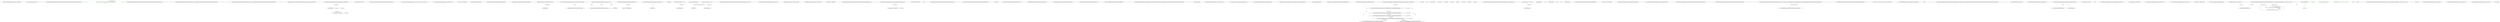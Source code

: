digraph  {
m0_5 [cluster="Humanizer.TimeSpanHumanizeExtensions.Humanize(System.TimeSpan, int, bool, System.Globalization.CultureInfo, Humanizer.Localisation.TimeUnit, Humanizer.Localisation.TimeUnit)", file="TimeSpanHumanizeExtensions.cs", label="timeParts = SetPrecisionOfTimeSpan(timeParts, precision, countEmptyUnits)", span="45-45"];
m0_27 [cluster="System.Collections.Generic.List<T>.List()", file="TimeSpanHumanizeExtensions.cs", label="Entry System.Collections.Generic.List<T>.List()", span="0-0"];
m0_47 [cluster="Humanizer.TimeSpanHumanizeExtensions.BuildFormatTimePart(Humanizer.Localisation.Formatters.IFormatter, Humanizer.Localisation.TimeUnit, int)", file="TimeSpanHumanizeExtensions.cs", label="Entry Humanizer.TimeSpanHumanizeExtensions.BuildFormatTimePart(Humanizer.Localisation.Formatters.IFormatter, Humanizer.Localisation.TimeUnit, int)", span="155-155"];
m0_82 [cluster="Humanizer.TimeSpanHumanizeExtensions.BuildFormatTimePart(Humanizer.Localisation.Formatters.IFormatter, Humanizer.Localisation.TimeUnit, int)", color=green, community=0, file="TimeSpanHumanizeExtensions.cs", label="return amountOfTimeUnits != 0\r\n                ? cultureFormatter.TimeSpanHumanize(timeUnitType, Math.Abs(amountOfTimeUnits))\r\n                : null;", prediction=0, span="158-160"];
m0_83 [cluster="Humanizer.TimeSpanHumanizeExtensions.BuildFormatTimePart(Humanizer.Localisation.Formatters.IFormatter, Humanizer.Localisation.TimeUnit, int)", file="TimeSpanHumanizeExtensions.cs", label="Exit Humanizer.TimeSpanHumanizeExtensions.BuildFormatTimePart(Humanizer.Localisation.Formatters.IFormatter, Humanizer.Localisation.TimeUnit, int)", span="155-155"];
m0_2 [cluster="Humanizer.TimeSpanHumanizeExtensions.Humanize(System.TimeSpan, int, System.Globalization.CultureInfo, Humanizer.Localisation.TimeUnit, Humanizer.Localisation.TimeUnit)", file="TimeSpanHumanizeExtensions.cs", label="Exit Humanizer.TimeSpanHumanizeExtensions.Humanize(System.TimeSpan, int, System.Globalization.CultureInfo, Humanizer.Localisation.TimeUnit, Humanizer.Localisation.TimeUnit)", span="27-27"];
m0_3 [cluster="Humanizer.TimeSpanHumanizeExtensions.Humanize(System.TimeSpan, int, bool, System.Globalization.CultureInfo, Humanizer.Localisation.TimeUnit, Humanizer.Localisation.TimeUnit)", file="TimeSpanHumanizeExtensions.cs", label="Entry Humanizer.TimeSpanHumanizeExtensions.Humanize(System.TimeSpan, int, bool, System.Globalization.CultureInfo, Humanizer.Localisation.TimeUnit, Humanizer.Localisation.TimeUnit)", span="42-42"];
m0_4 [cluster="Humanizer.TimeSpanHumanizeExtensions.Humanize(System.TimeSpan, int, bool, System.Globalization.CultureInfo, Humanizer.Localisation.TimeUnit, Humanizer.Localisation.TimeUnit)", file="TimeSpanHumanizeExtensions.cs", label="IEnumerable<string> timeParts = CreateTheTimePartsWithUperAndLowerLimits(timeSpan, culture, maxUnit, minUnit)", span="44-44"];
m0_66 [cluster="Humanizer.TimeSpanHumanizeExtensions.GetSpecialCaseDaysAsInteger(System.TimeSpan, bool)", file="TimeSpanHumanizeExtensions.cs", label="Entry Humanizer.TimeSpanHumanizeExtensions.GetSpecialCaseDaysAsInteger(System.TimeSpan, bool)", span="129-129"];
m0_72 [cluster="Humanizer.TimeSpanHumanizeExtensions.GetSpecialCaseDaysAsInteger(System.TimeSpan, bool)", file="TimeSpanHumanizeExtensions.cs", label=isTimeUnitToGetTheMaximumTimeUnit, span="131-131"];
m0_73 [cluster="Humanizer.TimeSpanHumanizeExtensions.GetSpecialCaseDaysAsInteger(System.TimeSpan, bool)", file="TimeSpanHumanizeExtensions.cs", label="return timespan.Days;", span="133-133"];
m0_74 [cluster="Humanizer.TimeSpanHumanizeExtensions.GetSpecialCaseDaysAsInteger(System.TimeSpan, bool)", file="TimeSpanHumanizeExtensions.cs", label="return timespan.Days % _daysInAWeek;", span="135-135"];
m0_75 [cluster="Humanizer.TimeSpanHumanizeExtensions.GetSpecialCaseDaysAsInteger(System.TimeSpan, bool)", file="TimeSpanHumanizeExtensions.cs", label="Exit Humanizer.TimeSpanHumanizeExtensions.GetSpecialCaseDaysAsInteger(System.TimeSpan, bool)", span="129-129"];
m0_90 [cluster="System.Collections.Generic.IEnumerable<TSource>.Count<TSource>(System.Func<TSource, bool>)", file="TimeSpanHumanizeExtensions.cs", label="Entry System.Collections.Generic.IEnumerable<TSource>.Count<TSource>(System.Func<TSource, bool>)", span="0-0"];
m0_39 [cluster="System.Collections.Generic.IEnumerable<TSource>.Reverse<TSource>()", file="TimeSpanHumanizeExtensions.cs", label="Entry System.Collections.Generic.IEnumerable<TSource>.Reverse<TSource>()", span="0-0"];
m0_81 [cluster="System.Convert.ToInt32(double)", file="TimeSpanHumanizeExtensions.cs", label="Entry System.Convert.ToInt32(double)", span="0-0"];
m0_37 [cluster="System.Enum.GetValues(System.Type)", file="TimeSpanHumanizeExtensions.cs", label="Entry System.Enum.GetValues(System.Type)", span="0-0"];
m0_0 [cluster="Humanizer.Tests.Localisation.he.DateHumanizeTests.DateHumanizeTests()", file="TimeSpanHumanizeExtensions.cs", label="Entry Humanizer.Tests.Localisation.he.DateHumanizeTests.DateHumanizeTests()", span="9-9"];
m0_1 [cluster="Humanizer.Tests.Localisation.he.DateHumanizeTests.DateHumanizeTests()", file="TimeSpanHumanizeExtensions.cs", label="Exit Humanizer.Tests.Localisation.he.DateHumanizeTests.DateHumanizeTests()", span="9-9"];
m0_15 [cluster="Humanizer.TimeSpanHumanizeExtensions.CreateTheTimePartsWithUperAndLowerLimits(System.TimeSpan, System.Globalization.CultureInfo, Humanizer.Localisation.TimeUnit, Humanizer.Localisation.TimeUnit)", file="TimeSpanHumanizeExtensions.cs", label=timeUnitsEnumTypes, span="57-57"];
m0_16 [cluster="Humanizer.TimeSpanHumanizeExtensions.CreateTheTimePartsWithUperAndLowerLimits(System.TimeSpan, System.Globalization.CultureInfo, Humanizer.Localisation.TimeUnit, Humanizer.Localisation.TimeUnit)", file="TimeSpanHumanizeExtensions.cs", label="var timepart = GetTimeUnitPart(timeUnitType, timespan, culture, maxUnit, minUnit, cultureFormatter)", span="59-59"];
m0_17 [cluster="Humanizer.TimeSpanHumanizeExtensions.CreateTheTimePartsWithUperAndLowerLimits(System.TimeSpan, System.Globalization.CultureInfo, Humanizer.Localisation.TimeUnit, Humanizer.Localisation.TimeUnit)", file="TimeSpanHumanizeExtensions.cs", label="timepart != null || firstValueFound", span="61-61"];
m0_9 [cluster="Humanizer.Tests.Localisation.he.DateHumanizeTests.MinutesAgo(int, string)", file="TimeSpanHumanizeExtensions.cs", label="Entry Humanizer.Tests.Localisation.he.DateHumanizeTests.MinutesAgo(int, string)", span="36-36"];
m0_94 [cluster="Humanizer.TimeSpanHumanizeExtensions.SetPrecisionOfTimeSpan(System.Collections.Generic.IEnumerable<string>, int, bool)", file="TimeSpanHumanizeExtensions.cs", label="!countEmptyUnits", span="175-175"];
m0_95 [cluster="Humanizer.TimeSpanHumanizeExtensions.SetPrecisionOfTimeSpan(System.Collections.Generic.IEnumerable<string>, int, bool)", file="TimeSpanHumanizeExtensions.cs", label="timeParts = timeParts.Where(x => x != null)", span="176-176"];
m0_96 [cluster="Humanizer.TimeSpanHumanizeExtensions.SetPrecisionOfTimeSpan(System.Collections.Generic.IEnumerable<string>, int, bool)", file="TimeSpanHumanizeExtensions.cs", label="timeParts = timeParts.Take(precision)", span="177-177"];
m0_97 [cluster="Humanizer.TimeSpanHumanizeExtensions.SetPrecisionOfTimeSpan(System.Collections.Generic.IEnumerable<string>, int, bool)", file="TimeSpanHumanizeExtensions.cs", label=countEmptyUnits, span="178-178"];
m0_99 [cluster="Humanizer.TimeSpanHumanizeExtensions.SetPrecisionOfTimeSpan(System.Collections.Generic.IEnumerable<string>, int, bool)", file="TimeSpanHumanizeExtensions.cs", label="return timeParts;", span="181-181"];
m0_98 [cluster="Humanizer.TimeSpanHumanizeExtensions.SetPrecisionOfTimeSpan(System.Collections.Generic.IEnumerable<string>, int, bool)", file="TimeSpanHumanizeExtensions.cs", label="timeParts = timeParts.Where(x => x != null)", span="179-179"];
m0_100 [cluster="Humanizer.TimeSpanHumanizeExtensions.SetPrecisionOfTimeSpan(System.Collections.Generic.IEnumerable<string>, int, bool)", file="TimeSpanHumanizeExtensions.cs", label="Exit Humanizer.TimeSpanHumanizeExtensions.SetPrecisionOfTimeSpan(System.Collections.Generic.IEnumerable<string>, int, bool)", span="173-173"];
m0_6 [cluster="Humanizer.Tests.Localisation.he.DateHumanizeTests.HoursAgo(int, string)", file="TimeSpanHumanizeExtensions.cs", label="Entry Humanizer.Tests.Localisation.he.DateHumanizeTests.HoursAgo(int, string)", span="26-26"];
m0_7 [cluster="Humanizer.Tests.Localisation.he.DateHumanizeTests.HoursAgo(int, string)", file="TimeSpanHumanizeExtensions.cs", label="DateHumanize.Verify(expected, hours, TimeUnit.Hour, Tense.Past)", span="28-28"];
m0_10 [cluster="Humanizer.Tests.Localisation.he.DateHumanizeTests.MinutesAgo(int, string)", file="TimeSpanHumanizeExtensions.cs", label="DateHumanize.Verify(expected, minutes, TimeUnit.Minute, Tense.Past)", span="38-38"];
m0_108 [cluster="Humanizer.TimeSpanHumanizeExtensions.ConcatenateTimeSpanParts(System.Collections.Generic.IEnumerable<string>)", file="TimeSpanHumanizeExtensions.cs", label="return string.Join('', '', timeSpanParts);", span="186-186"];
m0_109 [cluster="Humanizer.TimeSpanHumanizeExtensions.ConcatenateTimeSpanParts(System.Collections.Generic.IEnumerable<string>)", file="TimeSpanHumanizeExtensions.cs", label="Exit Humanizer.TimeSpanHumanizeExtensions.ConcatenateTimeSpanParts(System.Collections.Generic.IEnumerable<string>)", span="184-184"];
m0_67 [cluster="Humanizer.TimeSpanHumanizeExtensions.GetSpecialCaseWeeksAsInteger(System.TimeSpan, bool)", file="TimeSpanHumanizeExtensions.cs", label="Entry Humanizer.TimeSpanHumanizeExtensions.GetSpecialCaseWeeksAsInteger(System.TimeSpan, bool)", span="119-119"];
m0_68 [cluster="Humanizer.TimeSpanHumanizeExtensions.GetSpecialCaseWeeksAsInteger(System.TimeSpan, bool)", file="TimeSpanHumanizeExtensions.cs", label=isTimeUnitToGetTheMaximumTimeUnit, span="121-121"];
m0_69 [cluster="Humanizer.TimeSpanHumanizeExtensions.GetSpecialCaseWeeksAsInteger(System.TimeSpan, bool)", file="TimeSpanHumanizeExtensions.cs", label="return timespan.Days / _daysInAWeek;", span="123-123"];
m0_70 [cluster="Humanizer.TimeSpanHumanizeExtensions.GetSpecialCaseWeeksAsInteger(System.TimeSpan, bool)", file="TimeSpanHumanizeExtensions.cs", label="return 0;", span="126-126"];
m0_71 [cluster="Humanizer.TimeSpanHumanizeExtensions.GetSpecialCaseWeeksAsInteger(System.TimeSpan, bool)", file="TimeSpanHumanizeExtensions.cs", label="Exit Humanizer.TimeSpanHumanizeExtensions.GetSpecialCaseWeeksAsInteger(System.TimeSpan, bool)", span="119-119"];
m0_85 [cluster="Humanizer.Localisation.Formatters.IFormatter.TimeSpanHumanize(Humanizer.Localisation.TimeUnit, int)", file="TimeSpanHumanizeExtensions.cs", label="Entry Humanizer.Localisation.Formatters.IFormatter.TimeSpanHumanize(Humanizer.Localisation.TimeUnit, int)", span="36-36"];
m0_101 [cluster="Unk.Where", file="TimeSpanHumanizeExtensions.cs", label="Entry Unk.Where", span=""];
m0_8 [cluster="Humanizer.Tests.Localisation.he.DateHumanizeTests.HoursAgo(int, string)", file="TimeSpanHumanizeExtensions.cs", label="Exit Humanizer.Tests.Localisation.he.DateHumanizeTests.HoursAgo(int, string)", span="26-26"];
m0_11 [cluster="Humanizer.Tests.Localisation.he.DateHumanizeTests.MinutesAgo(int, string)", file="TimeSpanHumanizeExtensions.cs", label="Exit Humanizer.Tests.Localisation.he.DateHumanizeTests.MinutesAgo(int, string)", span="36-36"];
m0_19 [cluster="Humanizer.Tests.Localisation.he.DateHumanizeTests.YearsAgo(int, string)", file="TimeSpanHumanizeExtensions.cs", label="DateHumanize.Verify(expected, years, TimeUnit.Year, Tense.Past)", span="68-68"];
m0_13 [cluster="Humanizer.Tests.Localisation.he.DateHumanizeTests.MonthsAgo(int, string)", file="TimeSpanHumanizeExtensions.cs", label="DateHumanize.Verify(expected, months, TimeUnit.Month, Tense.Past)", span="48-48"];
m0_14 [cluster="Humanizer.Tests.Localisation.he.DateHumanizeTests.MonthsAgo(int, string)", file="TimeSpanHumanizeExtensions.cs", label="Exit Humanizer.Tests.Localisation.he.DateHumanizeTests.MonthsAgo(int, string)", span="46-46"];
m0_20 [cluster="Humanizer.Tests.Localisation.he.DateHumanizeTests.YearsAgo(int, string)", file="TimeSpanHumanizeExtensions.cs", label="Exit Humanizer.Tests.Localisation.he.DateHumanizeTests.YearsAgo(int, string)", span="66-66"];
m0_12 [cluster="Humanizer.Tests.Localisation.he.DateHumanizeTests.MonthsAgo(int, string)", file="TimeSpanHumanizeExtensions.cs", label="Entry Humanizer.Tests.Localisation.he.DateHumanizeTests.MonthsAgo(int, string)", span="46-46"];
m0_21 [cluster="Humanizer.TimeSpanHumanizeExtensions.CreateTheTimePartsWithUperAndLowerLimits(System.TimeSpan, System.Globalization.CultureInfo, Humanizer.Localisation.TimeUnit, Humanizer.Localisation.TimeUnit)", file="TimeSpanHumanizeExtensions.cs", label="string noTimeValueCultureFarmated = cultureFormatter.TimeSpanHumanize_Zero()", span="69-69"];
m0_18 [cluster="Humanizer.Tests.Localisation.he.DateHumanizeTests.YearsAgo(int, string)", file="TimeSpanHumanizeExtensions.cs", label="Entry Humanizer.Tests.Localisation.he.DateHumanizeTests.YearsAgo(int, string)", span="66-66"];
m0_23 [cluster="Humanizer.TimeSpanHumanizeExtensions.CreateTheTimePartsWithUperAndLowerLimits(System.TimeSpan, System.Globalization.CultureInfo, Humanizer.Localisation.TimeUnit, Humanizer.Localisation.TimeUnit)", file="TimeSpanHumanizeExtensions.cs", label="return timeParts;", span="72-72"];
m0_22 [cluster="Humanizer.TimeSpanHumanizeExtensions.CreateTheTimePartsWithUperAndLowerLimits(System.TimeSpan, System.Globalization.CultureInfo, Humanizer.Localisation.TimeUnit, Humanizer.Localisation.TimeUnit)", file="TimeSpanHumanizeExtensions.cs", label="timeParts = CreateTimePartsWithNoTimeValue(noTimeValueCultureFarmated)", span="70-70"];
m0_24 [cluster="Humanizer.TimeSpanHumanizeExtensions.CreateTheTimePartsWithUperAndLowerLimits(System.TimeSpan, System.Globalization.CultureInfo, Humanizer.Localisation.TimeUnit, Humanizer.Localisation.TimeUnit)", file="TimeSpanHumanizeExtensions.cs", label="Exit Humanizer.TimeSpanHumanizeExtensions.CreateTheTimePartsWithUperAndLowerLimits(System.TimeSpan, System.Globalization.CultureInfo, Humanizer.Localisation.TimeUnit, Humanizer.Localisation.TimeUnit)", span="50-50"];
m0_84 [cluster="System.Math.Abs(int)", file="TimeSpanHumanizeExtensions.cs", label="Entry System.Math.Abs(int)", span="0-0"];
m0_38 [cluster="System.Collections.Generic.IEnumerable<TSource>.Take<TSource>(int)", file="TimeSpanHumanizeExtensions.cs", label="Entry System.Collections.Generic.IEnumerable<TSource>.Take<TSource>(int)", span="0-0"];
m0_110 [cluster="string.Join(string, System.Collections.Generic.IEnumerable<string>)", file="TimeSpanHumanizeExtensions.cs", label="Entry string.Join(string, System.Collections.Generic.IEnumerable<string>)", span="0-0"];
m0_26 [cluster="Humanizer.TimeSpanHumanizeExtensions.GetEnumTypesForTimeUnit()", file="TimeSpanHumanizeExtensions.cs", label="Entry Humanizer.TimeSpanHumanizeExtensions.GetEnumTypesForTimeUnit()", span="75-75"];
m0_33 [cluster="Humanizer.TimeSpanHumanizeExtensions.GetEnumTypesForTimeUnit()", file="TimeSpanHumanizeExtensions.cs", label="IEnumerable<TimeUnit> enumTypeEnumerator = (IEnumerable<TimeUnit>)Enum.GetValues(typeof(TimeUnit))", span="77-77"];
m0_35 [cluster="Humanizer.TimeSpanHumanizeExtensions.GetEnumTypesForTimeUnit()", file="TimeSpanHumanizeExtensions.cs", label="return enumTypeEnumerator.Reverse();", span="80-80"];
m0_34 [cluster="Humanizer.TimeSpanHumanizeExtensions.GetEnumTypesForTimeUnit()", file="TimeSpanHumanizeExtensions.cs", label="enumTypeEnumerator = enumTypeEnumerator.Take(_lastTimeUnitTypeIndexImplemented + 1)", span="78-78"];
m0_36 [cluster="Humanizer.TimeSpanHumanizeExtensions.GetEnumTypesForTimeUnit()", file="TimeSpanHumanizeExtensions.cs", label="Exit Humanizer.TimeSpanHumanizeExtensions.GetEnumTypesForTimeUnit()", span="75-75"];
m0_46 [cluster="Humanizer.TimeSpanHumanizeExtensions.GetTimeUnitNumericalValue(Humanizer.Localisation.TimeUnit, System.TimeSpan, bool)", file="TimeSpanHumanizeExtensions.cs", label="Entry Humanizer.TimeSpanHumanizeExtensions.GetTimeUnitNumericalValue(Humanizer.Localisation.TimeUnit, System.TimeSpan, bool)", span="94-94"];
m0_48 [cluster="Humanizer.TimeSpanHumanizeExtensions.GetTimeUnitNumericalValue(Humanizer.Localisation.TimeUnit, System.TimeSpan, bool)", file="TimeSpanHumanizeExtensions.cs", label=timeUnitToGet, span="96-96"];
m0_50 [cluster="Humanizer.TimeSpanHumanizeExtensions.GetTimeUnitNumericalValue(Humanizer.Localisation.TimeUnit, System.TimeSpan, bool)", file="TimeSpanHumanizeExtensions.cs", label="return GetNormalCaseTimeAsInteger(timespan.Milliseconds, timespan.TotalMilliseconds, isTimeUnitToGetTheMaximumTimeUnit);", span="99-99"];
m0_52 [cluster="Humanizer.TimeSpanHumanizeExtensions.GetTimeUnitNumericalValue(Humanizer.Localisation.TimeUnit, System.TimeSpan, bool)", file="TimeSpanHumanizeExtensions.cs", label="return GetNormalCaseTimeAsInteger(timespan.Seconds, timespan.TotalSeconds, isTimeUnitToGetTheMaximumTimeUnit);", span="101-101"];
m0_54 [cluster="Humanizer.TimeSpanHumanizeExtensions.GetTimeUnitNumericalValue(Humanizer.Localisation.TimeUnit, System.TimeSpan, bool)", file="TimeSpanHumanizeExtensions.cs", label="return GetNormalCaseTimeAsInteger(timespan.Minutes, timespan.TotalMinutes, isTimeUnitToGetTheMaximumTimeUnit);", span="103-103"];
m0_56 [cluster="Humanizer.TimeSpanHumanizeExtensions.GetTimeUnitNumericalValue(Humanizer.Localisation.TimeUnit, System.TimeSpan, bool)", file="TimeSpanHumanizeExtensions.cs", label="return GetNormalCaseTimeAsInteger(timespan.Hours, timespan.TotalHours, isTimeUnitToGetTheMaximumTimeUnit);", span="105-105"];
m0_58 [cluster="Humanizer.TimeSpanHumanizeExtensions.GetTimeUnitNumericalValue(Humanizer.Localisation.TimeUnit, System.TimeSpan, bool)", file="TimeSpanHumanizeExtensions.cs", label="return GetSpecialCaseDaysAsInteger(timespan, isTimeUnitToGetTheMaximumTimeUnit);", span="107-107"];
m0_60 [cluster="Humanizer.TimeSpanHumanizeExtensions.GetTimeUnitNumericalValue(Humanizer.Localisation.TimeUnit, System.TimeSpan, bool)", file="TimeSpanHumanizeExtensions.cs", label="return GetSpecialCaseWeeksAsInteger(timespan, isTimeUnitToGetTheMaximumTimeUnit);", span="109-109"];
m0_63 [cluster="Humanizer.TimeSpanHumanizeExtensions.GetTimeUnitNumericalValue(Humanizer.Localisation.TimeUnit, System.TimeSpan, bool)", file="TimeSpanHumanizeExtensions.cs", label="return 0;", span="115-115"];
m0_49 [cluster="Humanizer.TimeSpanHumanizeExtensions.GetTimeUnitNumericalValue(Humanizer.Localisation.TimeUnit, System.TimeSpan, bool)", file="TimeSpanHumanizeExtensions.cs", label="TimeUnit.Millisecond", span="98-98"];
m0_51 [cluster="Humanizer.TimeSpanHumanizeExtensions.GetTimeUnitNumericalValue(Humanizer.Localisation.TimeUnit, System.TimeSpan, bool)", file="TimeSpanHumanizeExtensions.cs", label="TimeUnit.Second", span="100-100"];
m0_53 [cluster="Humanizer.TimeSpanHumanizeExtensions.GetTimeUnitNumericalValue(Humanizer.Localisation.TimeUnit, System.TimeSpan, bool)", file="TimeSpanHumanizeExtensions.cs", label="TimeUnit.Minute", span="102-102"];
m0_55 [cluster="Humanizer.TimeSpanHumanizeExtensions.GetTimeUnitNumericalValue(Humanizer.Localisation.TimeUnit, System.TimeSpan, bool)", file="TimeSpanHumanizeExtensions.cs", label="TimeUnit.Hour", span="104-104"];
m0_57 [cluster="Humanizer.TimeSpanHumanizeExtensions.GetTimeUnitNumericalValue(Humanizer.Localisation.TimeUnit, System.TimeSpan, bool)", file="TimeSpanHumanizeExtensions.cs", label="TimeUnit.Day", span="106-106"];
m0_59 [cluster="Humanizer.TimeSpanHumanizeExtensions.GetTimeUnitNumericalValue(Humanizer.Localisation.TimeUnit, System.TimeSpan, bool)", file="TimeSpanHumanizeExtensions.cs", label="TimeUnit.Week", span="108-108"];
m0_61 [cluster="Humanizer.TimeSpanHumanizeExtensions.GetTimeUnitNumericalValue(Humanizer.Localisation.TimeUnit, System.TimeSpan, bool)", file="TimeSpanHumanizeExtensions.cs", label="TimeUnit.Month", span="110-110"];
m0_62 [cluster="Humanizer.TimeSpanHumanizeExtensions.GetTimeUnitNumericalValue(Humanizer.Localisation.TimeUnit, System.TimeSpan, bool)", file="TimeSpanHumanizeExtensions.cs", label="TimeUnit.Year", span="112-112"];
m0_64 [cluster="Humanizer.TimeSpanHumanizeExtensions.GetTimeUnitNumericalValue(Humanizer.Localisation.TimeUnit, System.TimeSpan, bool)", file="TimeSpanHumanizeExtensions.cs", label="Exit Humanizer.TimeSpanHumanizeExtensions.GetTimeUnitNumericalValue(Humanizer.Localisation.TimeUnit, System.TimeSpan, bool)", span="94-94"];
m0_105 [cluster="lambda expression", file="TimeSpanHumanizeExtensions.cs", label="Entry lambda expression", span="179-179"];
m0_91 [cluster="lambda expression", file="TimeSpanHumanizeExtensions.cs", label="Entry lambda expression", span="170-170"];
m0_102 [cluster="lambda expression", file="TimeSpanHumanizeExtensions.cs", label="Entry lambda expression", span="176-176"];
m0_93 [cluster="lambda expression", file="TimeSpanHumanizeExtensions.cs", label="Exit lambda expression", span="170-170"];
m0_92 [cluster="lambda expression", file="TimeSpanHumanizeExtensions.cs", label="x != null", span="170-170"];
m0_104 [cluster="lambda expression", file="TimeSpanHumanizeExtensions.cs", label="Exit lambda expression", span="176-176"];
m0_103 [cluster="lambda expression", file="TimeSpanHumanizeExtensions.cs", label="x != null", span="176-176"];
m0_106 [cluster="lambda expression", file="TimeSpanHumanizeExtensions.cs", label="x != null", span="179-179"];
m0_107 [cluster="lambda expression", file="TimeSpanHumanizeExtensions.cs", label="Exit lambda expression", span="179-179"];
m0_32 [cluster="Humanizer.TimeSpanHumanizeExtensions.CreateTimePartsWithNoTimeValue(string)", file="TimeSpanHumanizeExtensions.cs", label="Entry Humanizer.TimeSpanHumanizeExtensions.CreateTimePartsWithNoTimeValue(string)", span="163-163"];
m0_86 [cluster="Humanizer.TimeSpanHumanizeExtensions.CreateTimePartsWithNoTimeValue(string)", file="TimeSpanHumanizeExtensions.cs", label="return new List<string>() { noTimeValue };", span="165-165"];
m0_87 [cluster="Humanizer.TimeSpanHumanizeExtensions.CreateTimePartsWithNoTimeValue(string)", file="TimeSpanHumanizeExtensions.cs", label="Exit Humanizer.TimeSpanHumanizeExtensions.CreateTimePartsWithNoTimeValue(string)", span="163-163"];
m0_25 [cluster="Humanizer.Configuration.Configurator.GetFormatter(System.Globalization.CultureInfo)", file="TimeSpanHumanizeExtensions.cs", label="Entry Humanizer.Configuration.Configurator.GetFormatter(System.Globalization.CultureInfo)", span="66-66"];
m0_30 [cluster="Humanizer.TimeSpanHumanizeExtensions.IsContainingOnlyNullValue(System.Collections.Generic.IEnumerable<string>)", file="TimeSpanHumanizeExtensions.cs", label="Entry Humanizer.TimeSpanHumanizeExtensions.IsContainingOnlyNullValue(System.Collections.Generic.IEnumerable<string>)", span="168-168"];
m0_88 [cluster="Humanizer.TimeSpanHumanizeExtensions.IsContainingOnlyNullValue(System.Collections.Generic.IEnumerable<string>)", file="TimeSpanHumanizeExtensions.cs", label="return (timeParts.Count(x => x != null) == 0);", span="170-170"];
m0_89 [cluster="Humanizer.TimeSpanHumanizeExtensions.IsContainingOnlyNullValue(System.Collections.Generic.IEnumerable<string>)", file="TimeSpanHumanizeExtensions.cs", label="Exit Humanizer.TimeSpanHumanizeExtensions.IsContainingOnlyNullValue(System.Collections.Generic.IEnumerable<string>)", span="168-168"];
m0_28 [cluster="Humanizer.TimeSpanHumanizeExtensions.GetTimeUnitPart(Humanizer.Localisation.TimeUnit, System.TimeSpan, System.Globalization.CultureInfo, Humanizer.Localisation.TimeUnit, Humanizer.Localisation.TimeUnit, Humanizer.Localisation.Formatters.IFormatter)", file="TimeSpanHumanizeExtensions.cs", label="Entry Humanizer.TimeSpanHumanizeExtensions.GetTimeUnitPart(Humanizer.Localisation.TimeUnit, System.TimeSpan, System.Globalization.CultureInfo, Humanizer.Localisation.TimeUnit, Humanizer.Localisation.TimeUnit, Humanizer.Localisation.Formatters.IFormatter)", span="83-83"];
m0_43 [cluster="Humanizer.TimeSpanHumanizeExtensions.GetTimeUnitPart(Humanizer.Localisation.TimeUnit, System.TimeSpan, System.Globalization.CultureInfo, Humanizer.Localisation.TimeUnit, Humanizer.Localisation.TimeUnit, Humanizer.Localisation.Formatters.IFormatter)", file="TimeSpanHumanizeExtensions.cs", label="return BuildFormatTimePart(cultureFormatter, timeUnitToGet, numberOfTimeUnits);", span="89-89"];
m0_42 [cluster="Humanizer.TimeSpanHumanizeExtensions.GetTimeUnitPart(Humanizer.Localisation.TimeUnit, System.TimeSpan, System.Globalization.CultureInfo, Humanizer.Localisation.TimeUnit, Humanizer.Localisation.TimeUnit, Humanizer.Localisation.Formatters.IFormatter)", file="TimeSpanHumanizeExtensions.cs", label="var numberOfTimeUnits = GetTimeUnitNumericalValue(timeUnitToGet, timespan, isTimeUnitToGetTheMaximumTimeUnit)", span="88-88"];
m0_40 [cluster="Humanizer.TimeSpanHumanizeExtensions.GetTimeUnitPart(Humanizer.Localisation.TimeUnit, System.TimeSpan, System.Globalization.CultureInfo, Humanizer.Localisation.TimeUnit, Humanizer.Localisation.TimeUnit, Humanizer.Localisation.Formatters.IFormatter)", file="TimeSpanHumanizeExtensions.cs", label="timeUnitToGet <= maximumTimeUnit && timeUnitToGet >= minimumTimeUnit", span="85-85"];
m0_41 [cluster="Humanizer.TimeSpanHumanizeExtensions.GetTimeUnitPart(Humanizer.Localisation.TimeUnit, System.TimeSpan, System.Globalization.CultureInfo, Humanizer.Localisation.TimeUnit, Humanizer.Localisation.TimeUnit, Humanizer.Localisation.Formatters.IFormatter)", file="TimeSpanHumanizeExtensions.cs", label="var isTimeUnitToGetTheMaximumTimeUnit = (timeUnitToGet == maximumTimeUnit)", span="87-87"];
m0_44 [cluster="Humanizer.TimeSpanHumanizeExtensions.GetTimeUnitPart(Humanizer.Localisation.TimeUnit, System.TimeSpan, System.Globalization.CultureInfo, Humanizer.Localisation.TimeUnit, Humanizer.Localisation.TimeUnit, Humanizer.Localisation.Formatters.IFormatter)", file="TimeSpanHumanizeExtensions.cs", label="return null;", span="91-91"];
m0_45 [cluster="Humanizer.TimeSpanHumanizeExtensions.GetTimeUnitPart(Humanizer.Localisation.TimeUnit, System.TimeSpan, System.Globalization.CultureInfo, Humanizer.Localisation.TimeUnit, Humanizer.Localisation.TimeUnit, Humanizer.Localisation.Formatters.IFormatter)", file="TimeSpanHumanizeExtensions.cs", label="Exit Humanizer.TimeSpanHumanizeExtensions.GetTimeUnitPart(Humanizer.Localisation.TimeUnit, System.TimeSpan, System.Globalization.CultureInfo, Humanizer.Localisation.TimeUnit, Humanizer.Localisation.TimeUnit, Humanizer.Localisation.Formatters.IFormatter)", span="83-83"];
m0_29 [cluster="System.Collections.Generic.List<T>.Add(T)", file="TimeSpanHumanizeExtensions.cs", label="Entry System.Collections.Generic.List<T>.Add(T)", span="0-0"];
m0_31 [cluster="Humanizer.Localisation.Formatters.IFormatter.TimeSpanHumanize_Zero()", file="TimeSpanHumanizeExtensions.cs", label="Entry Humanizer.Localisation.Formatters.IFormatter.TimeSpanHumanize_Zero()", span="28-28"];
m0_65 [cluster="Humanizer.TimeSpanHumanizeExtensions.GetNormalCaseTimeAsInteger(int, double, bool)", file="TimeSpanHumanizeExtensions.cs", label="Entry Humanizer.TimeSpanHumanizeExtensions.GetNormalCaseTimeAsInteger(int, double, bool)", span="138-138"];
m0_76 [cluster="Humanizer.TimeSpanHumanizeExtensions.GetNormalCaseTimeAsInteger(int, double, bool)", file="TimeSpanHumanizeExtensions.cs", label=isTimeUnitToGetTheMaximumTimeUnit, span="140-140"];
m0_77 [cluster="Humanizer.TimeSpanHumanizeExtensions.GetNormalCaseTimeAsInteger(int, double, bool)", file="TimeSpanHumanizeExtensions.cs", label="return Convert.ToInt32(totalTimeNumberOfUnits);", span="144-144"];
m0_78 [cluster="Humanizer.TimeSpanHumanizeExtensions.GetNormalCaseTimeAsInteger(int, double, bool)", file="TimeSpanHumanizeExtensions.cs", label="return timeNumberOfUnits;", span="152-152"];
m0_79 [cluster="Humanizer.TimeSpanHumanizeExtensions.GetNormalCaseTimeAsInteger(int, double, bool)", file="TimeSpanHumanizeExtensions.cs", label="return 0;", span="149-149"];
m0_80 [cluster="Humanizer.TimeSpanHumanizeExtensions.GetNormalCaseTimeAsInteger(int, double, bool)", file="TimeSpanHumanizeExtensions.cs", label="Exit Humanizer.TimeSpanHumanizeExtensions.GetNormalCaseTimeAsInteger(int, double, bool)", span="138-138"];
m1_23 [cluster="string.Format(string, object, object, object)", file="TimeSpanHumanizeTests.cs", label="Entry string.Format(string, object, object, object)", span="0-0"];
m1_19 [cluster="System.Collections.Generic.IEnumerable<TSource>.Take<TSource>(int)", file="TimeSpanHumanizeTests.cs", label="Entry System.Collections.Generic.IEnumerable<TSource>.Take<TSource>(int)", span="0-0"];
m1_22 [cluster="System.Collections.Generic.IEnumerable<TSource>.Skip<TSource>(int)", file="TimeSpanHumanizeTests.cs", label="Entry System.Collections.Generic.IEnumerable<TSource>.Skip<TSource>(int)", span="0-0"];
m1_18 [cluster="System.Func<T, TResult>.Invoke(T)", file="TimeSpanHumanizeTests.cs", label="Entry System.Func<T, TResult>.Invoke(T)", span="0-0"];
m1_14 [cluster="System.ArgumentException.ArgumentException(string)", file="TimeSpanHumanizeTests.cs", label="Entry System.ArgumentException.ArgumentException(string)", span="0-0"];
m1_2 [cluster="Humanizer.Localisation.CollectionFormatters.OxfordStyleCollectionFormatter.Humanize<T>(System.Collections.Generic.IEnumerable<T>, System.Func<T, string>, string)", file="TimeSpanHumanizeTests.cs", label="Entry Humanizer.Localisation.CollectionFormatters.OxfordStyleCollectionFormatter.Humanize<T>(System.Collections.Generic.IEnumerable<T>, System.Func<T, string>, string)", span="13-13"];
m1_3 [cluster="Humanizer.Localisation.CollectionFormatters.OxfordStyleCollectionFormatter.Humanize<T>(System.Collections.Generic.IEnumerable<T>, System.Func<T, string>, string)", color=green, community=0, file="TimeSpanHumanizeTests.cs", label="collection == null", prediction=1, span="15-15"];
m1_4 [cluster="Humanizer.Localisation.CollectionFormatters.OxfordStyleCollectionFormatter.Humanize<T>(System.Collections.Generic.IEnumerable<T>, System.Func<T, string>, string)", color=green, community=0, file="TimeSpanHumanizeTests.cs", label="throw new ArgumentException(''collection'');", prediction=2, span="16-16"];
m1_5 [cluster="Humanizer.Localisation.CollectionFormatters.OxfordStyleCollectionFormatter.Humanize<T>(System.Collections.Generic.IEnumerable<T>, System.Func<T, string>, string)", file="TimeSpanHumanizeTests.cs", label="var enumerable = collection as T[] ?? collection.ToArray()", span="18-18"];
m1_11 [cluster="Humanizer.Localisation.CollectionFormatters.OxfordStyleCollectionFormatter.Humanize<T>(System.Collections.Generic.IEnumerable<T>, System.Func<T, string>, string)", color=green, community=0, file="TimeSpanHumanizeTests.cs", label="var formatString = count > 2 ? ''{0}, {1} {2}'' : ''{0} {1} {2}''", prediction=3, span="28-28"];
m1_6 [cluster="Humanizer.Localisation.CollectionFormatters.OxfordStyleCollectionFormatter.Humanize<T>(System.Collections.Generic.IEnumerable<T>, System.Func<T, string>, string)", file="TimeSpanHumanizeTests.cs", label="var count = enumerable.Count()", span="20-20"];
m1_9 [cluster="Humanizer.Localisation.CollectionFormatters.OxfordStyleCollectionFormatter.Humanize<T>(System.Collections.Generic.IEnumerable<T>, System.Func<T, string>, string)", file="TimeSpanHumanizeTests.cs", label="count == 1", span="25-25"];
m1_12 [cluster="Humanizer.Localisation.CollectionFormatters.OxfordStyleCollectionFormatter.Humanize<T>(System.Collections.Generic.IEnumerable<T>, System.Func<T, string>, string)", file="TimeSpanHumanizeTests.cs", label="return string.Format(formatString,\r\n                string.Join('', '', enumerable.Take(count - 1).Select(objectFormatter)),\r\n                separator,\r\n                objectFormatter(enumerable.Skip(count - 1).First()));", span="30-33"];
m1_10 [cluster="Humanizer.Localisation.CollectionFormatters.OxfordStyleCollectionFormatter.Humanize<T>(System.Collections.Generic.IEnumerable<T>, System.Func<T, string>, string)", file="TimeSpanHumanizeTests.cs", label="return objectFormatter(enumerable.First());", span="26-26"];
m1_8 [cluster="Humanizer.Localisation.CollectionFormatters.OxfordStyleCollectionFormatter.Humanize<T>(System.Collections.Generic.IEnumerable<T>, System.Func<T, string>, string)", file="TimeSpanHumanizeTests.cs", label="return '''';", span="23-23"];
m1_7 [cluster="Humanizer.Localisation.CollectionFormatters.OxfordStyleCollectionFormatter.Humanize<T>(System.Collections.Generic.IEnumerable<T>, System.Func<T, string>, string)", file="TimeSpanHumanizeTests.cs", label="count == 0", span="22-22"];
m1_13 [cluster="Humanizer.Localisation.CollectionFormatters.OxfordStyleCollectionFormatter.Humanize<T>(System.Collections.Generic.IEnumerable<T>, System.Func<T, string>, string)", file="TimeSpanHumanizeTests.cs", label="Exit Humanizer.Localisation.CollectionFormatters.OxfordStyleCollectionFormatter.Humanize<T>(System.Collections.Generic.IEnumerable<T>, System.Func<T, string>, string)", span="13-13"];
m1_21 [cluster="Unk.Join", file="TimeSpanHumanizeTests.cs", label="Entry Unk.Join", span=""];
m1_17 [cluster="System.Collections.Generic.IEnumerable<TSource>.First<TSource>()", file="TimeSpanHumanizeTests.cs", label="Entry System.Collections.Generic.IEnumerable<TSource>.First<TSource>()", span="0-0"];
m1_15 [cluster="System.Collections.Generic.IEnumerable<TSource>.ToArray<TSource>()", file="TimeSpanHumanizeTests.cs", label="Entry System.Collections.Generic.IEnumerable<TSource>.ToArray<TSource>()", span="0-0"];
m1_16 [cluster="System.Collections.Generic.IEnumerable<TSource>.Count<TSource>()", file="TimeSpanHumanizeTests.cs", label="Entry System.Collections.Generic.IEnumerable<TSource>.Count<TSource>()", span="0-0"];
m1_20 [cluster="Unk.Select", file="TimeSpanHumanizeTests.cs", label="Entry Unk.Select", span=""];
m0_66 -> m0_73  [color=darkseagreen4, key=1, label="System.TimeSpan", style=dashed];
m0_66 -> m0_74  [color=darkseagreen4, key=1, label="System.TimeSpan", style=dashed];
m0_73 -> m0_73  [color=darkseagreen4, key=1, label="System.TimeSpan", style=dashed];
m0_73 -> m0_74  [color=darkseagreen4, key=1, label="System.TimeSpan", style=dashed];
m0_74 -> m0_74  [color=darkseagreen4, key=1, label="System.TimeSpan", style=dashed];
m0_16 -> m0_19  [color=darkseagreen4, key=1, label=timepart, style=dashed];
m0_9 -> m0_97  [color=darkseagreen4, key=1, label=bool, style=dashed];
m0_95 -> m0_102  [color=darkseagreen4, key=1, label="lambda expression", style=dashed];
m0_96 -> m0_99  [color=darkseagreen4, key=1, label="System.Collections.Generic.IEnumerable<string>", style=dashed];
m0_98 -> m0_105  [color=darkseagreen4, key=1, label="lambda expression", style=dashed];
m0_67 -> m0_69  [color=darkseagreen4, key=1, label="System.TimeSpan", style=dashed];
m0_69 -> m0_69  [color=darkseagreen4, key=1, label="System.TimeSpan", style=dashed];
m0_13 -> m0_15  [color=darkseagreen4, key=1, label=timeUnitsEnumTypes, style=dashed];
m0_14 -> m0_19  [color=darkseagreen4, key=1, label=timeParts, style=dashed];
m0_14 -> m0_20  [color=darkseagreen4, key=1, label=timeParts, style=dashed];
m0_14 -> m0_23  [color=darkseagreen4, key=1, label=timeParts, style=dashed];
m0_12 -> m0_17  [color=darkseagreen4, key=1, label=firstValueFound, style=dashed];
m0_46 -> m0_50  [color=darkseagreen4, key=1, label="System.TimeSpan", style=dashed];
m0_46 -> m0_52  [color=darkseagreen4, key=1, label=bool, style=dashed];
m0_46 -> m0_54  [color=darkseagreen4, key=1, label=bool, style=dashed];
m0_46 -> m0_56  [color=darkseagreen4, key=1, label=bool, style=dashed];
m0_46 -> m0_58  [color=darkseagreen4, key=1, label=bool, style=dashed];
m0_46 -> m0_60  [color=darkseagreen4, key=1, label=bool, style=dashed];
m0_50 -> m0_50  [color=darkseagreen4, key=1, label="System.TimeSpan", style=dashed];
m0_50 -> m0_52  [color=darkseagreen4, key=1, label="System.TimeSpan", style=dashed];
m0_52 -> m0_52  [color=darkseagreen4, key=1, label="System.TimeSpan", style=dashed];
m0_52 -> m0_54  [color=darkseagreen4, key=1, label="System.TimeSpan", style=dashed];
m0_54 -> m0_54  [color=darkseagreen4, key=1, label="System.TimeSpan", style=dashed];
m0_54 -> m0_56  [color=darkseagreen4, key=1, label="System.TimeSpan", style=dashed];
m0_56 -> m0_56  [color=darkseagreen4, key=1, label="System.TimeSpan", style=dashed];
m0_56 -> m0_58  [color=darkseagreen4, key=1, label="System.TimeSpan", style=dashed];
m0_56 -> m0_60  [color=darkseagreen4, key=1, label="System.TimeSpan", style=dashed];
m0_88 -> m0_91  [color=darkseagreen4, key=1, label="lambda expression", style=dashed];
m0_28 -> m0_43  [color=darkseagreen4, key=1, label="Humanizer.Localisation.TimeUnit", style=dashed];
m0_65 -> m0_77  [color=darkseagreen4, key=1, label=double, style=dashed];
m0_65 -> m0_78  [color=darkseagreen4, key=1, label=int, style=dashed];
m1_2 -> m1_10  [color=darkseagreen4, key=1, label="System.Func<T, string>", style=dashed];
m1_2 -> m1_12  [color=darkseagreen4, key=1, label="System.Func<T, string>", style=dashed];
m1_5 -> m1_10  [color=darkseagreen4, key=1, label=enumerable, style=dashed];
m1_5 -> m1_12  [color=darkseagreen4, key=1, label=enumerable, style=dashed];
m1_6 -> m1_9  [color=darkseagreen4, key=1, label=count, style=dashed];
m1_6 -> m1_12  [color=darkseagreen4, key=1, label=count, style=dashed];
}

